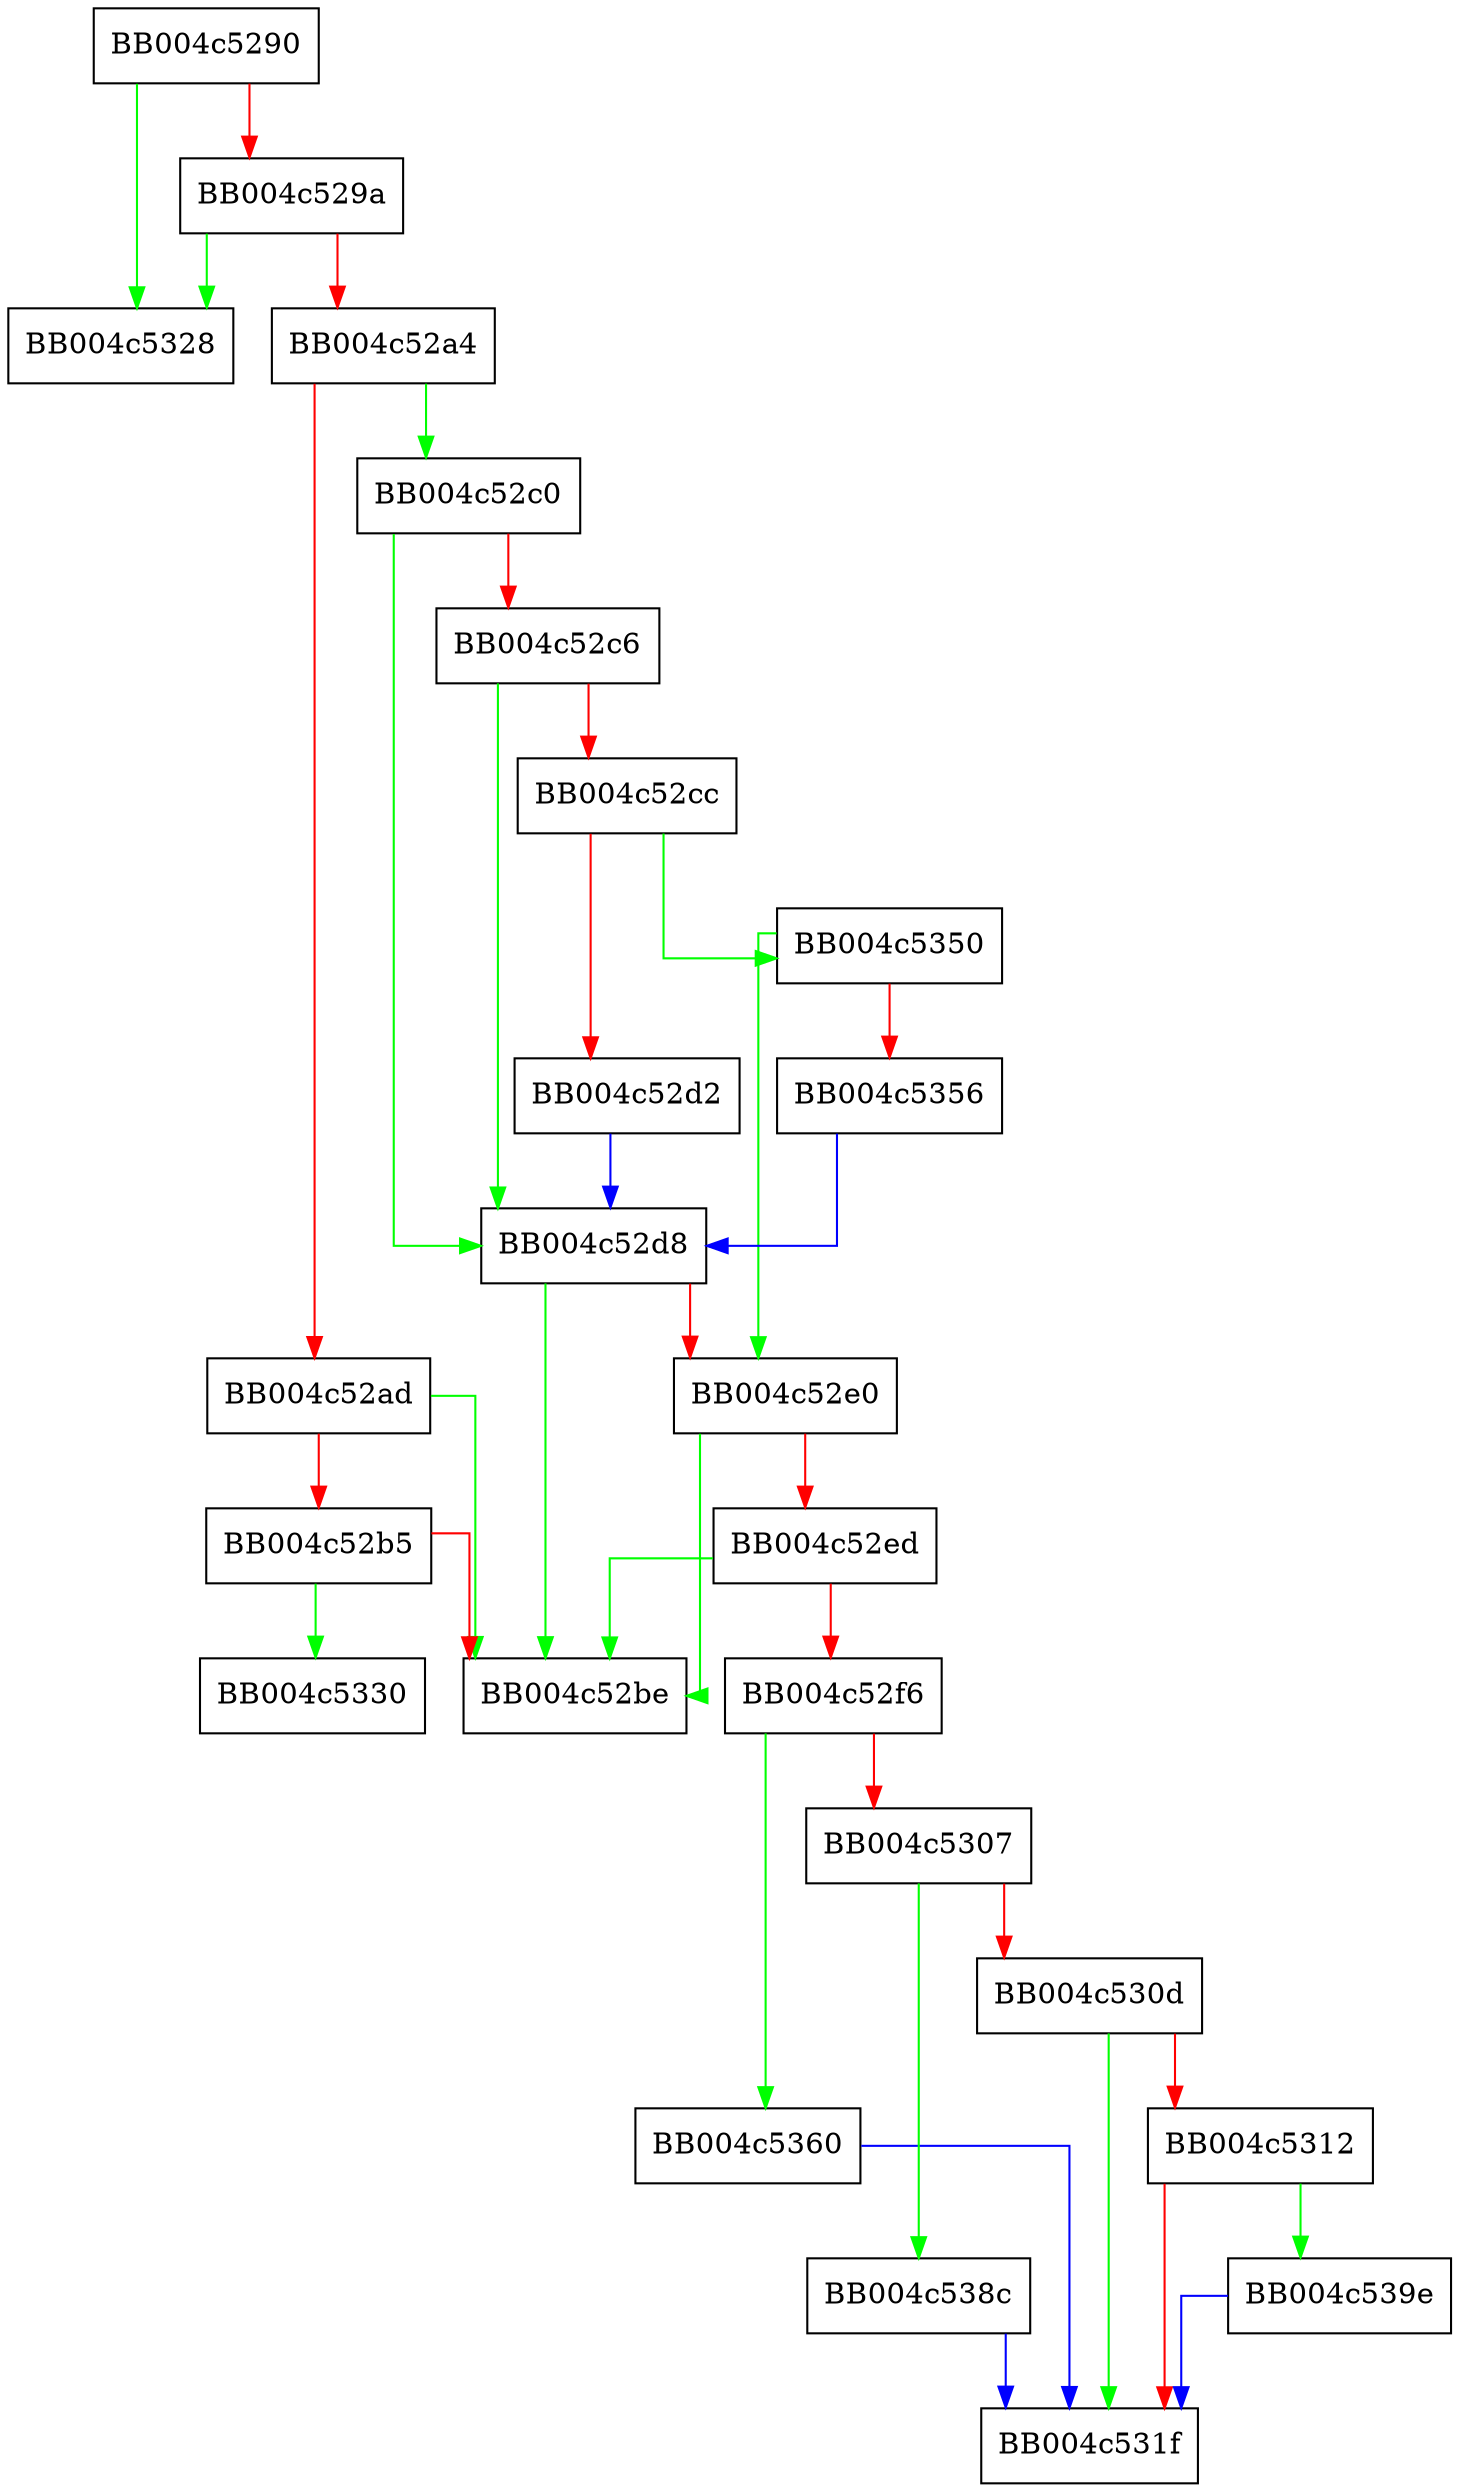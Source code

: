 digraph ossl_quic_wire_get_pkt_hdr_dst_conn_id {
  node [shape="box"];
  graph [splines=ortho];
  BB004c5290 -> BB004c5328 [color="green"];
  BB004c5290 -> BB004c529a [color="red"];
  BB004c529a -> BB004c5328 [color="green"];
  BB004c529a -> BB004c52a4 [color="red"];
  BB004c52a4 -> BB004c52c0 [color="green"];
  BB004c52a4 -> BB004c52ad [color="red"];
  BB004c52ad -> BB004c52be [color="green"];
  BB004c52ad -> BB004c52b5 [color="red"];
  BB004c52b5 -> BB004c5330 [color="green"];
  BB004c52b5 -> BB004c52be [color="red"];
  BB004c52c0 -> BB004c52d8 [color="green"];
  BB004c52c0 -> BB004c52c6 [color="red"];
  BB004c52c6 -> BB004c52d8 [color="green"];
  BB004c52c6 -> BB004c52cc [color="red"];
  BB004c52cc -> BB004c5350 [color="green"];
  BB004c52cc -> BB004c52d2 [color="red"];
  BB004c52d2 -> BB004c52d8 [color="blue"];
  BB004c52d8 -> BB004c52be [color="green"];
  BB004c52d8 -> BB004c52e0 [color="red"];
  BB004c52e0 -> BB004c52be [color="green"];
  BB004c52e0 -> BB004c52ed [color="red"];
  BB004c52ed -> BB004c52be [color="green"];
  BB004c52ed -> BB004c52f6 [color="red"];
  BB004c52f6 -> BB004c5360 [color="green"];
  BB004c52f6 -> BB004c5307 [color="red"];
  BB004c5307 -> BB004c538c [color="green"];
  BB004c5307 -> BB004c530d [color="red"];
  BB004c530d -> BB004c531f [color="green"];
  BB004c530d -> BB004c5312 [color="red"];
  BB004c5312 -> BB004c539e [color="green"];
  BB004c5312 -> BB004c531f [color="red"];
  BB004c5350 -> BB004c52e0 [color="green"];
  BB004c5350 -> BB004c5356 [color="red"];
  BB004c5356 -> BB004c52d8 [color="blue"];
  BB004c5360 -> BB004c531f [color="blue"];
  BB004c538c -> BB004c531f [color="blue"];
  BB004c539e -> BB004c531f [color="blue"];
}